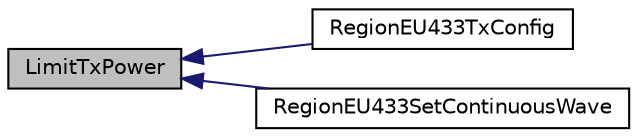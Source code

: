 digraph "LimitTxPower"
{
  edge [fontname="Helvetica",fontsize="10",labelfontname="Helvetica",labelfontsize="10"];
  node [fontname="Helvetica",fontsize="10",shape=record];
  rankdir="LR";
  Node14 [label="LimitTxPower",height=0.2,width=0.4,color="black", fillcolor="grey75", style="filled", fontcolor="black"];
  Node14 -> Node15 [dir="back",color="midnightblue",fontsize="10",style="solid",fontname="Helvetica"];
  Node15 [label="RegionEU433TxConfig",height=0.2,width=0.4,color="black", fillcolor="white", style="filled",URL="$group___r_e_g_i_o_n_e_u433.html#ga29a68f1a72dfccfe89f01de36ddc542b",tooltip="TX configuration. "];
  Node14 -> Node16 [dir="back",color="midnightblue",fontsize="10",style="solid",fontname="Helvetica"];
  Node16 [label="RegionEU433SetContinuousWave",height=0.2,width=0.4,color="black", fillcolor="white", style="filled",URL="$group___r_e_g_i_o_n_e_u433.html#ga76561de6c45317a54ded972f7ac80836",tooltip="Sets the radio into continuous wave mode. "];
}
